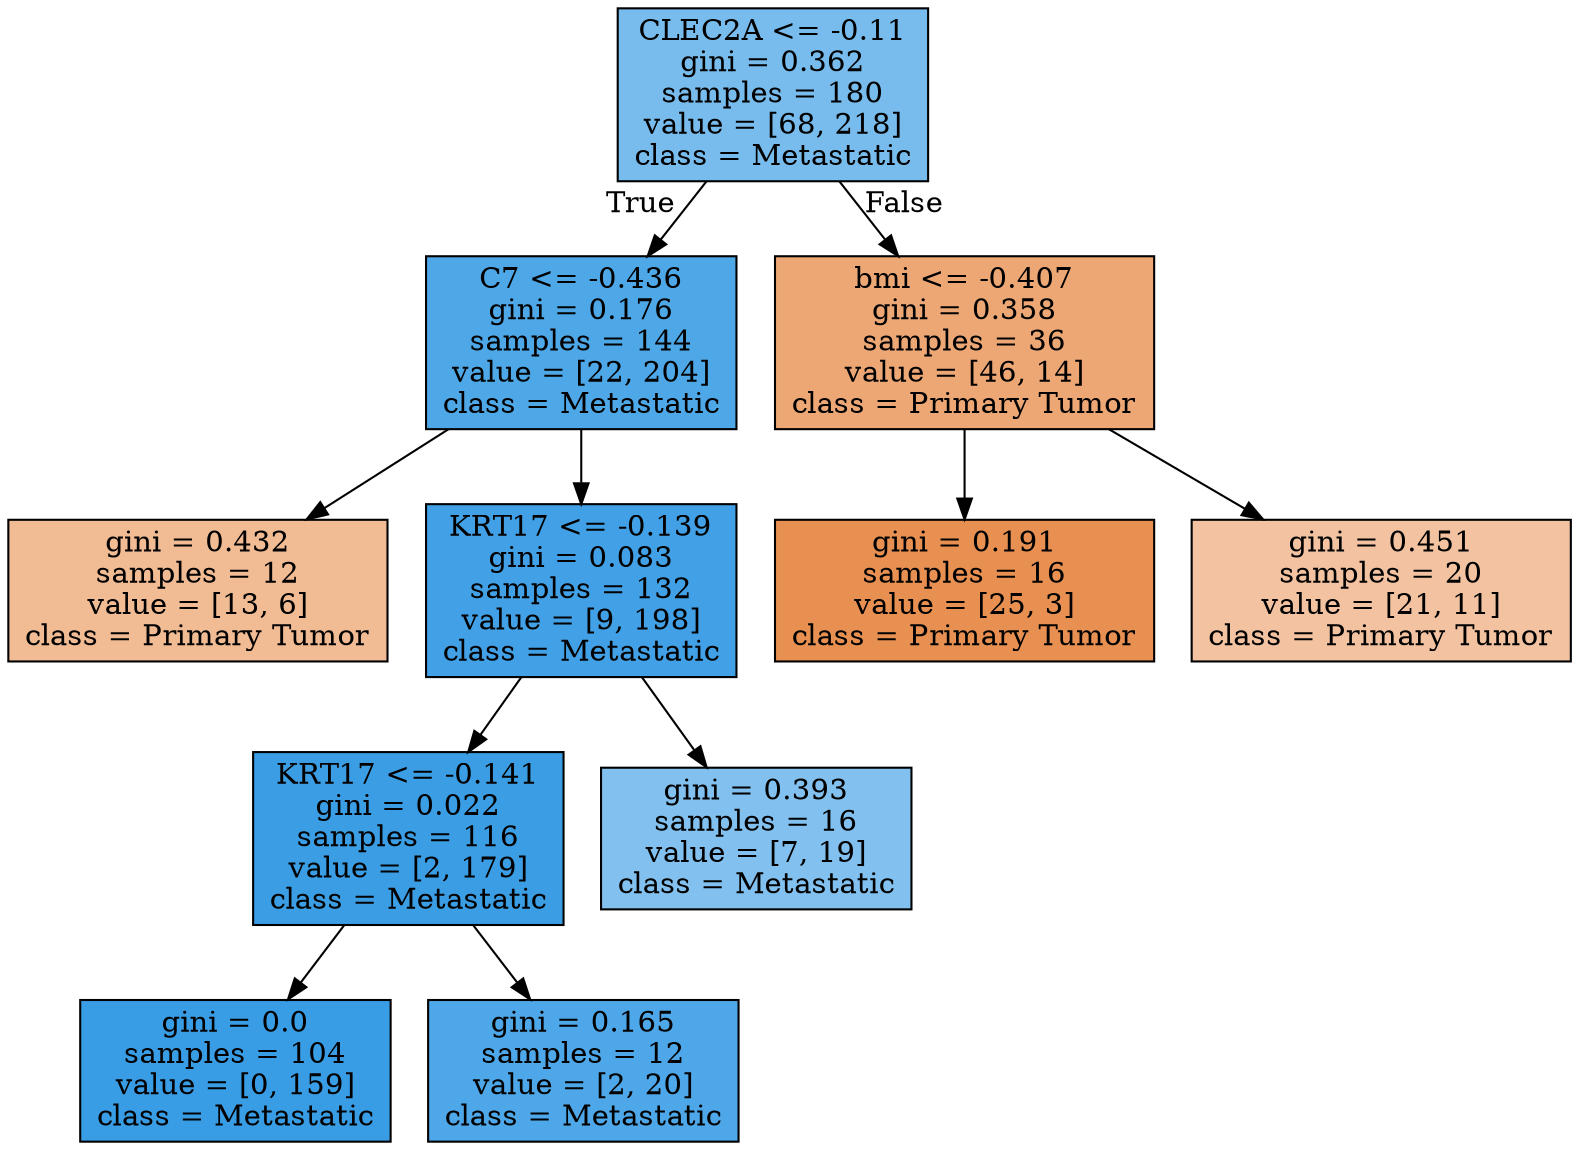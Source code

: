 digraph Tree {
node [shape=box, style="filled", color="black"] ;
0 [label="CLEC2A <= -0.11\ngini = 0.362\nsamples = 180\nvalue = [68, 218]\nclass = Metastatic", fillcolor="#77bced"] ;
1 [label="C7 <= -0.436\ngini = 0.176\nsamples = 144\nvalue = [22, 204]\nclass = Metastatic", fillcolor="#4ea8e8"] ;
0 -> 1 [labeldistance=2.5, labelangle=45, headlabel="True"] ;
2 [label="gini = 0.432\nsamples = 12\nvalue = [13, 6]\nclass = Primary Tumor", fillcolor="#f1bb94"] ;
1 -> 2 ;
3 [label="KRT17 <= -0.139\ngini = 0.083\nsamples = 132\nvalue = [9, 198]\nclass = Metastatic", fillcolor="#42a1e6"] ;
1 -> 3 ;
4 [label="KRT17 <= -0.141\ngini = 0.022\nsamples = 116\nvalue = [2, 179]\nclass = Metastatic", fillcolor="#3b9ee5"] ;
3 -> 4 ;
5 [label="gini = 0.0\nsamples = 104\nvalue = [0, 159]\nclass = Metastatic", fillcolor="#399de5"] ;
4 -> 5 ;
6 [label="gini = 0.165\nsamples = 12\nvalue = [2, 20]\nclass = Metastatic", fillcolor="#4da7e8"] ;
4 -> 6 ;
7 [label="gini = 0.393\nsamples = 16\nvalue = [7, 19]\nclass = Metastatic", fillcolor="#82c1ef"] ;
3 -> 7 ;
8 [label="bmi <= -0.407\ngini = 0.358\nsamples = 36\nvalue = [46, 14]\nclass = Primary Tumor", fillcolor="#eda775"] ;
0 -> 8 [labeldistance=2.5, labelangle=-45, headlabel="False"] ;
9 [label="gini = 0.191\nsamples = 16\nvalue = [25, 3]\nclass = Primary Tumor", fillcolor="#e89051"] ;
8 -> 9 ;
10 [label="gini = 0.451\nsamples = 20\nvalue = [21, 11]\nclass = Primary Tumor", fillcolor="#f3c3a1"] ;
8 -> 10 ;
}